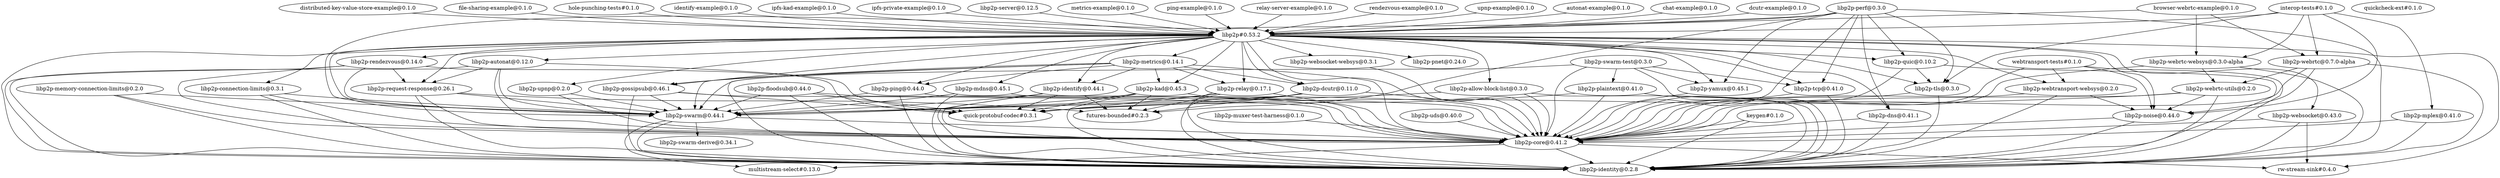 // Dependency Graph of This Crate
digraph "dependency-graph" {
	"autonat-example@0.1.0"
	"browser-webrtc-example@0.1.0"
	"chat-example@0.1.0"
	"dcutr-example@0.1.0"
	"distributed-key-value-store-example@0.1.0"
	"file-sharing-example@0.1.0"
	"futures-bounded#0.2.3"
	"hole-punching-tests#0.1.0"
	"identify-example@0.1.0"
	"interop-tests#0.1.0"
	"ipfs-kad-example@0.1.0"
	"ipfs-private-example@0.1.0"
	"keygen#0.1.0"
	"libp2p#0.53.2"
	"libp2p-allow-block-list@0.3.0"
	"libp2p-autonat@0.12.0"
	"libp2p-connection-limits@0.3.1"
	"libp2p-core@0.41.2"
	"libp2p-dcutr@0.11.0"
	"libp2p-dns@0.41.1"
	"libp2p-floodsub@0.44.0"
	"libp2p-gossipsub@0.46.1"
	"libp2p-identify@0.44.1"
	"libp2p-identity@0.2.8"
	"libp2p-kad@0.45.3"
	"libp2p-mdns@0.45.1"
	"libp2p-memory-connection-limits@0.2.0"
	"libp2p-metrics@0.14.1"
	"libp2p-mplex@0.41.0"
	"libp2p-muxer-test-harness@0.1.0"
	"libp2p-noise@0.44.0"
	"libp2p-perf@0.3.0"
	"libp2p-ping@0.44.0"
	"libp2p-plaintext@0.41.0"
	"libp2p-pnet@0.24.0"
	"libp2p-quic@0.10.2"
	"libp2p-relay@0.17.1"
	"libp2p-rendezvous@0.14.0"
	"libp2p-request-response@0.26.1"
	"libp2p-server@0.12.5"
	"libp2p-swarm@0.44.1"
	"libp2p-swarm-derive@0.34.1"
	"libp2p-swarm-test@0.3.0"
	"libp2p-tcp@0.41.0"
	"libp2p-tls@0.3.0"
	"libp2p-uds@0.40.0"
	"libp2p-upnp@0.2.0"
	"libp2p-webrtc@0.7.0-alpha"
	"libp2p-webrtc-utils@0.2.0"
	"libp2p-webrtc-websys@0.3.0-alpha"
	"libp2p-websocket@0.43.0"
	"libp2p-websocket-websys@0.3.1"
	"libp2p-webtransport-websys@0.2.0"
	"libp2p-yamux@0.45.1"
	"metrics-example@0.1.0"
	"multistream-select#0.13.0"
	"ping-example@0.1.0"
	"quick-protobuf-codec#0.3.1"
	"quickcheck-ext#0.1.0"
	"relay-server-example@0.1.0"
	"rendezvous-example@0.1.0"
	"rw-stream-sink#0.4.0"
	"upnp-example@0.1.0"
	"webtransport-tests#0.1.0"
	"autonat-example@0.1.0" -> "libp2p#0.53.2"
	"browser-webrtc-example@0.1.0" -> "libp2p#0.53.2"
	"browser-webrtc-example@0.1.0" -> "libp2p-webrtc@0.7.0-alpha"
	"browser-webrtc-example@0.1.0" -> "libp2p-webrtc-websys@0.3.0-alpha"
	"chat-example@0.1.0" -> "libp2p#0.53.2"
	"dcutr-example@0.1.0" -> "libp2p#0.53.2"
	"distributed-key-value-store-example@0.1.0" -> "libp2p#0.53.2"
	"file-sharing-example@0.1.0" -> "libp2p#0.53.2"
	"hole-punching-tests#0.1.0" -> "libp2p#0.53.2"
	"identify-example@0.1.0" -> "libp2p#0.53.2"
	"interop-tests#0.1.0" -> "libp2p#0.53.2"
	"interop-tests#0.1.0" -> "libp2p-mplex@0.41.0"
	"interop-tests#0.1.0" -> "libp2p-noise@0.44.0"
	"interop-tests#0.1.0" -> "libp2p-tls@0.3.0"
	"interop-tests#0.1.0" -> "libp2p-webrtc@0.7.0-alpha"
	"interop-tests#0.1.0" -> "libp2p-webrtc-websys@0.3.0-alpha"
	"ipfs-kad-example@0.1.0" -> "libp2p#0.53.2"
	"ipfs-private-example@0.1.0" -> "libp2p#0.53.2"
	"keygen#0.1.0" -> "libp2p-core@0.41.2"
	"keygen#0.1.0" -> "libp2p-identity@0.2.8"
	"libp2p#0.53.2" -> "libp2p-allow-block-list@0.3.0"
	"libp2p#0.53.2" -> "libp2p-autonat@0.12.0"
	"libp2p#0.53.2" -> "libp2p-connection-limits@0.3.1"
	"libp2p#0.53.2" -> "libp2p-core@0.41.2"
	"libp2p#0.53.2" -> "libp2p-dcutr@0.11.0"
	"libp2p#0.53.2" -> "libp2p-dns@0.41.1"
	"libp2p#0.53.2" -> "libp2p-gossipsub@0.46.1"
	"libp2p#0.53.2" -> "libp2p-identify@0.44.1"
	"libp2p#0.53.2" -> "libp2p-identity@0.2.8"
	"libp2p#0.53.2" -> "libp2p-kad@0.45.3"
	"libp2p#0.53.2" -> "libp2p-mdns@0.45.1"
	"libp2p#0.53.2" -> "libp2p-metrics@0.14.1"
	"libp2p#0.53.2" -> "libp2p-noise@0.44.0"
	"libp2p#0.53.2" -> "libp2p-ping@0.44.0"
	"libp2p#0.53.2" -> "libp2p-pnet@0.24.0"
	"libp2p#0.53.2" -> "libp2p-quic@0.10.2"
	"libp2p#0.53.2" -> "libp2p-relay@0.17.1"
	"libp2p#0.53.2" -> "libp2p-rendezvous@0.14.0"
	"libp2p#0.53.2" -> "libp2p-request-response@0.26.1"
	"libp2p#0.53.2" -> "libp2p-swarm@0.44.1"
	"libp2p#0.53.2" -> "libp2p-tcp@0.41.0"
	"libp2p#0.53.2" -> "libp2p-tls@0.3.0"
	"libp2p#0.53.2" -> "libp2p-upnp@0.2.0"
	"libp2p#0.53.2" -> "libp2p-websocket@0.43.0"
	"libp2p#0.53.2" -> "libp2p-websocket-websys@0.3.1"
	"libp2p#0.53.2" -> "libp2p-webtransport-websys@0.2.0"
	"libp2p#0.53.2" -> "libp2p-yamux@0.45.1"
	"libp2p#0.53.2" -> "rw-stream-sink#0.4.0"
	"libp2p-allow-block-list@0.3.0" -> "libp2p-core@0.41.2"
	"libp2p-allow-block-list@0.3.0" -> "libp2p-identity@0.2.8"
	"libp2p-allow-block-list@0.3.0" -> "libp2p-swarm@0.44.1"
	"libp2p-autonat@0.12.0" -> "libp2p-core@0.41.2"
	"libp2p-autonat@0.12.0" -> "libp2p-identity@0.2.8"
	"libp2p-autonat@0.12.0" -> "libp2p-request-response@0.26.1"
	"libp2p-autonat@0.12.0" -> "libp2p-swarm@0.44.1"
	"libp2p-autonat@0.12.0" -> "quick-protobuf-codec#0.3.1"
	"libp2p-connection-limits@0.3.1" -> "libp2p-core@0.41.2"
	"libp2p-connection-limits@0.3.1" -> "libp2p-identity@0.2.8"
	"libp2p-connection-limits@0.3.1" -> "libp2p-swarm@0.44.1"
	"libp2p-core@0.41.2" -> "libp2p-identity@0.2.8"
	"libp2p-core@0.41.2" -> "multistream-select#0.13.0"
	"libp2p-core@0.41.2" -> "rw-stream-sink#0.4.0"
	"libp2p-dcutr@0.11.0" -> "futures-bounded#0.2.3"
	"libp2p-dcutr@0.11.0" -> "libp2p-core@0.41.2"
	"libp2p-dcutr@0.11.0" -> "libp2p-identity@0.2.8"
	"libp2p-dcutr@0.11.0" -> "libp2p-swarm@0.44.1"
	"libp2p-dcutr@0.11.0" -> "quick-protobuf-codec#0.3.1"
	"libp2p-dns@0.41.1" -> "libp2p-core@0.41.2"
	"libp2p-dns@0.41.1" -> "libp2p-identity@0.2.8"
	"libp2p-floodsub@0.44.0" -> "libp2p-core@0.41.2"
	"libp2p-floodsub@0.44.0" -> "libp2p-identity@0.2.8"
	"libp2p-floodsub@0.44.0" -> "libp2p-swarm@0.44.1"
	"libp2p-floodsub@0.44.0" -> "quick-protobuf-codec#0.3.1"
	"libp2p-gossipsub@0.46.1" -> "libp2p-core@0.41.2"
	"libp2p-gossipsub@0.46.1" -> "libp2p-identity@0.2.8"
	"libp2p-gossipsub@0.46.1" -> "libp2p-swarm@0.44.1"
	"libp2p-gossipsub@0.46.1" -> "quick-protobuf-codec#0.3.1"
	"libp2p-identify@0.44.1" -> "futures-bounded#0.2.3"
	"libp2p-identify@0.44.1" -> "libp2p-core@0.41.2"
	"libp2p-identify@0.44.1" -> "libp2p-identity@0.2.8"
	"libp2p-identify@0.44.1" -> "libp2p-swarm@0.44.1"
	"libp2p-identify@0.44.1" -> "quick-protobuf-codec#0.3.1"
	"libp2p-kad@0.45.3" -> "futures-bounded#0.2.3"
	"libp2p-kad@0.45.3" -> "libp2p-core@0.41.2"
	"libp2p-kad@0.45.3" -> "libp2p-identity@0.2.8"
	"libp2p-kad@0.45.3" -> "libp2p-swarm@0.44.1"
	"libp2p-kad@0.45.3" -> "quick-protobuf-codec#0.3.1"
	"libp2p-mdns@0.45.1" -> "libp2p-core@0.41.2"
	"libp2p-mdns@0.45.1" -> "libp2p-identity@0.2.8"
	"libp2p-mdns@0.45.1" -> "libp2p-swarm@0.44.1"
	"libp2p-memory-connection-limits@0.2.0" -> "libp2p-core@0.41.2"
	"libp2p-memory-connection-limits@0.2.0" -> "libp2p-identity@0.2.8"
	"libp2p-memory-connection-limits@0.2.0" -> "libp2p-swarm@0.44.1"
	"libp2p-metrics@0.14.1" -> "libp2p-core@0.41.2"
	"libp2p-metrics@0.14.1" -> "libp2p-dcutr@0.11.0"
	"libp2p-metrics@0.14.1" -> "libp2p-gossipsub@0.46.1"
	"libp2p-metrics@0.14.1" -> "libp2p-identify@0.44.1"
	"libp2p-metrics@0.14.1" -> "libp2p-identity@0.2.8"
	"libp2p-metrics@0.14.1" -> "libp2p-kad@0.45.3"
	"libp2p-metrics@0.14.1" -> "libp2p-ping@0.44.0"
	"libp2p-metrics@0.14.1" -> "libp2p-relay@0.17.1"
	"libp2p-metrics@0.14.1" -> "libp2p-swarm@0.44.1"
	"libp2p-mplex@0.41.0" -> "libp2p-core@0.41.2"
	"libp2p-mplex@0.41.0" -> "libp2p-identity@0.2.8"
	"libp2p-muxer-test-harness@0.1.0" -> "libp2p-core@0.41.2"
	"libp2p-noise@0.44.0" -> "libp2p-core@0.41.2"
	"libp2p-noise@0.44.0" -> "libp2p-identity@0.2.8"
	"libp2p-perf@0.3.0" -> "futures-bounded#0.2.3"
	"libp2p-perf@0.3.0" -> "libp2p#0.53.2"
	"libp2p-perf@0.3.0" -> "libp2p-core@0.41.2"
	"libp2p-perf@0.3.0" -> "libp2p-dns@0.41.1"
	"libp2p-perf@0.3.0" -> "libp2p-identity@0.2.8"
	"libp2p-perf@0.3.0" -> "libp2p-quic@0.10.2"
	"libp2p-perf@0.3.0" -> "libp2p-swarm@0.44.1"
	"libp2p-perf@0.3.0" -> "libp2p-tcp@0.41.0"
	"libp2p-perf@0.3.0" -> "libp2p-tls@0.3.0"
	"libp2p-perf@0.3.0" -> "libp2p-yamux@0.45.1"
	"libp2p-ping@0.44.0" -> "libp2p-core@0.41.2"
	"libp2p-ping@0.44.0" -> "libp2p-identity@0.2.8"
	"libp2p-ping@0.44.0" -> "libp2p-swarm@0.44.1"
	"libp2p-plaintext@0.41.0" -> "libp2p-core@0.41.2"
	"libp2p-plaintext@0.41.0" -> "libp2p-identity@0.2.8"
	"libp2p-plaintext@0.41.0" -> "quick-protobuf-codec#0.3.1"
	"libp2p-quic@0.10.2" -> "libp2p-core@0.41.2"
	"libp2p-quic@0.10.2" -> "libp2p-identity@0.2.8"
	"libp2p-quic@0.10.2" -> "libp2p-tls@0.3.0"
	"libp2p-relay@0.17.1" -> "futures-bounded#0.2.3"
	"libp2p-relay@0.17.1" -> "libp2p-core@0.41.2"
	"libp2p-relay@0.17.1" -> "libp2p-identity@0.2.8"
	"libp2p-relay@0.17.1" -> "libp2p-swarm@0.44.1"
	"libp2p-relay@0.17.1" -> "quick-protobuf-codec#0.3.1"
	"libp2p-rendezvous@0.14.0" -> "libp2p-core@0.41.2"
	"libp2p-rendezvous@0.14.0" -> "libp2p-identity@0.2.8"
	"libp2p-rendezvous@0.14.0" -> "libp2p-request-response@0.26.1"
	"libp2p-rendezvous@0.14.0" -> "libp2p-swarm@0.44.1"
	"libp2p-rendezvous@0.14.0" -> "quick-protobuf-codec#0.3.1"
	"libp2p-request-response@0.26.1" -> "futures-bounded#0.2.3"
	"libp2p-request-response@0.26.1" -> "libp2p-core@0.41.2"
	"libp2p-request-response@0.26.1" -> "libp2p-identity@0.2.8"
	"libp2p-request-response@0.26.1" -> "libp2p-swarm@0.44.1"
	"libp2p-server@0.12.5" -> "libp2p#0.53.2"
	"libp2p-swarm@0.44.1" -> "libp2p-core@0.41.2"
	"libp2p-swarm@0.44.1" -> "libp2p-identity@0.2.8"
	"libp2p-swarm@0.44.1" -> "libp2p-swarm-derive@0.34.1"
	"libp2p-swarm@0.44.1" -> "multistream-select#0.13.0"
	"libp2p-swarm-test@0.3.0" -> "libp2p-core@0.41.2"
	"libp2p-swarm-test@0.3.0" -> "libp2p-identity@0.2.8"
	"libp2p-swarm-test@0.3.0" -> "libp2p-plaintext@0.41.0"
	"libp2p-swarm-test@0.3.0" -> "libp2p-swarm@0.44.1"
	"libp2p-swarm-test@0.3.0" -> "libp2p-tcp@0.41.0"
	"libp2p-swarm-test@0.3.0" -> "libp2p-yamux@0.45.1"
	"libp2p-tcp@0.41.0" -> "libp2p-core@0.41.2"
	"libp2p-tcp@0.41.0" -> "libp2p-identity@0.2.8"
	"libp2p-tls@0.3.0" -> "libp2p-core@0.41.2"
	"libp2p-tls@0.3.0" -> "libp2p-identity@0.2.8"
	"libp2p-uds@0.40.0" -> "libp2p-core@0.41.2"
	"libp2p-upnp@0.2.0" -> "libp2p-core@0.41.2"
	"libp2p-upnp@0.2.0" -> "libp2p-swarm@0.44.1"
	"libp2p-webrtc@0.7.0-alpha" -> "libp2p-core@0.41.2"
	"libp2p-webrtc@0.7.0-alpha" -> "libp2p-identity@0.2.8"
	"libp2p-webrtc@0.7.0-alpha" -> "libp2p-noise@0.44.0"
	"libp2p-webrtc@0.7.0-alpha" -> "libp2p-webrtc-utils@0.2.0"
	"libp2p-webrtc-utils@0.2.0" -> "libp2p-core@0.41.2"
	"libp2p-webrtc-utils@0.2.0" -> "libp2p-identity@0.2.8"
	"libp2p-webrtc-utils@0.2.0" -> "libp2p-noise@0.44.0"
	"libp2p-webrtc-utils@0.2.0" -> "quick-protobuf-codec#0.3.1"
	"libp2p-webrtc-websys@0.3.0-alpha" -> "libp2p-core@0.41.2"
	"libp2p-webrtc-websys@0.3.0-alpha" -> "libp2p-identity@0.2.8"
	"libp2p-webrtc-websys@0.3.0-alpha" -> "libp2p-webrtc-utils@0.2.0"
	"libp2p-websocket@0.43.0" -> "libp2p-core@0.41.2"
	"libp2p-websocket@0.43.0" -> "libp2p-identity@0.2.8"
	"libp2p-websocket@0.43.0" -> "rw-stream-sink#0.4.0"
	"libp2p-websocket-websys@0.3.1" -> "libp2p-core@0.41.2"
	"libp2p-webtransport-websys@0.2.0" -> "libp2p-core@0.41.2"
	"libp2p-webtransport-websys@0.2.0" -> "libp2p-identity@0.2.8"
	"libp2p-webtransport-websys@0.2.0" -> "libp2p-noise@0.44.0"
	"libp2p-yamux@0.45.1" -> "libp2p-core@0.41.2"
	"metrics-example@0.1.0" -> "libp2p#0.53.2"
	"ping-example@0.1.0" -> "libp2p#0.53.2"
	"relay-server-example@0.1.0" -> "libp2p#0.53.2"
	"rendezvous-example@0.1.0" -> "libp2p#0.53.2"
	"upnp-example@0.1.0" -> "libp2p#0.53.2"
	"webtransport-tests#0.1.0" -> "libp2p-core@0.41.2"
	"webtransport-tests#0.1.0" -> "libp2p-identity@0.2.8"
	"webtransport-tests#0.1.0" -> "libp2p-noise@0.44.0"
	"webtransport-tests#0.1.0" -> "libp2p-webtransport-websys@0.2.0"
}
